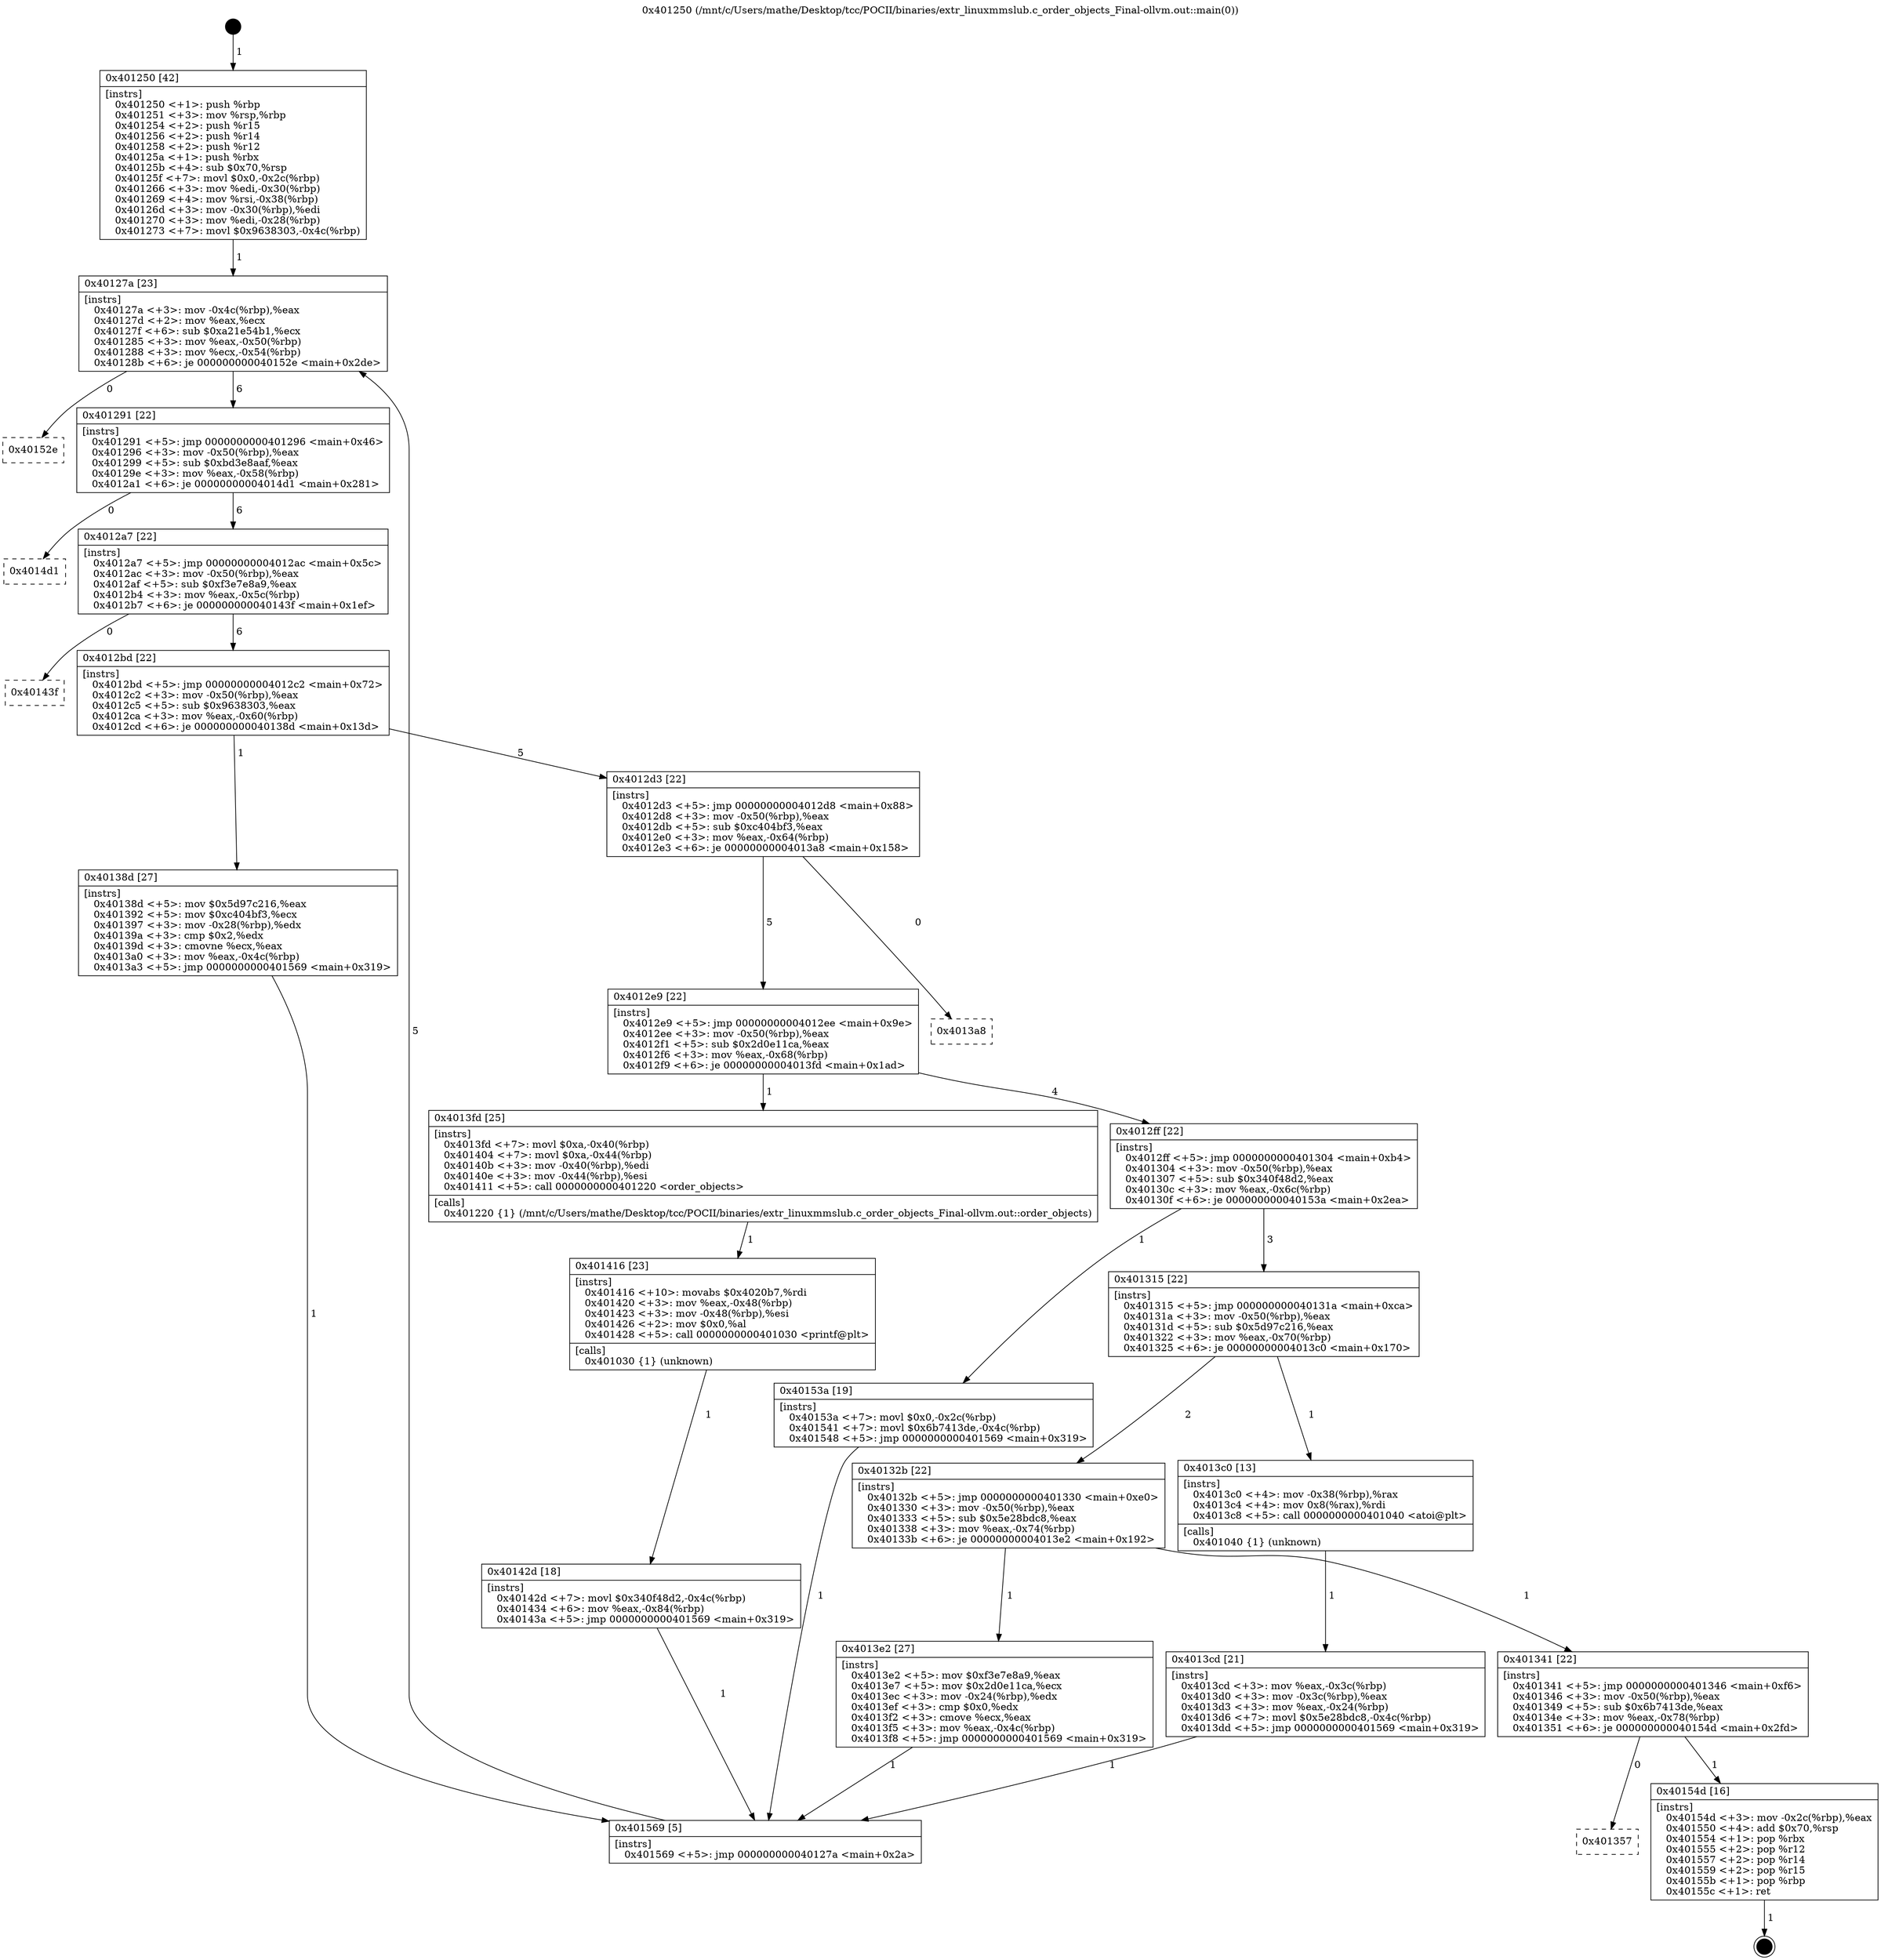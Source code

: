 digraph "0x401250" {
  label = "0x401250 (/mnt/c/Users/mathe/Desktop/tcc/POCII/binaries/extr_linuxmmslub.c_order_objects_Final-ollvm.out::main(0))"
  labelloc = "t"
  node[shape=record]

  Entry [label="",width=0.3,height=0.3,shape=circle,fillcolor=black,style=filled]
  "0x40127a" [label="{
     0x40127a [23]\l
     | [instrs]\l
     &nbsp;&nbsp;0x40127a \<+3\>: mov -0x4c(%rbp),%eax\l
     &nbsp;&nbsp;0x40127d \<+2\>: mov %eax,%ecx\l
     &nbsp;&nbsp;0x40127f \<+6\>: sub $0xa21e54b1,%ecx\l
     &nbsp;&nbsp;0x401285 \<+3\>: mov %eax,-0x50(%rbp)\l
     &nbsp;&nbsp;0x401288 \<+3\>: mov %ecx,-0x54(%rbp)\l
     &nbsp;&nbsp;0x40128b \<+6\>: je 000000000040152e \<main+0x2de\>\l
  }"]
  "0x40152e" [label="{
     0x40152e\l
  }", style=dashed]
  "0x401291" [label="{
     0x401291 [22]\l
     | [instrs]\l
     &nbsp;&nbsp;0x401291 \<+5\>: jmp 0000000000401296 \<main+0x46\>\l
     &nbsp;&nbsp;0x401296 \<+3\>: mov -0x50(%rbp),%eax\l
     &nbsp;&nbsp;0x401299 \<+5\>: sub $0xbd3e8aaf,%eax\l
     &nbsp;&nbsp;0x40129e \<+3\>: mov %eax,-0x58(%rbp)\l
     &nbsp;&nbsp;0x4012a1 \<+6\>: je 00000000004014d1 \<main+0x281\>\l
  }"]
  Exit [label="",width=0.3,height=0.3,shape=circle,fillcolor=black,style=filled,peripheries=2]
  "0x4014d1" [label="{
     0x4014d1\l
  }", style=dashed]
  "0x4012a7" [label="{
     0x4012a7 [22]\l
     | [instrs]\l
     &nbsp;&nbsp;0x4012a7 \<+5\>: jmp 00000000004012ac \<main+0x5c\>\l
     &nbsp;&nbsp;0x4012ac \<+3\>: mov -0x50(%rbp),%eax\l
     &nbsp;&nbsp;0x4012af \<+5\>: sub $0xf3e7e8a9,%eax\l
     &nbsp;&nbsp;0x4012b4 \<+3\>: mov %eax,-0x5c(%rbp)\l
     &nbsp;&nbsp;0x4012b7 \<+6\>: je 000000000040143f \<main+0x1ef\>\l
  }"]
  "0x401357" [label="{
     0x401357\l
  }", style=dashed]
  "0x40143f" [label="{
     0x40143f\l
  }", style=dashed]
  "0x4012bd" [label="{
     0x4012bd [22]\l
     | [instrs]\l
     &nbsp;&nbsp;0x4012bd \<+5\>: jmp 00000000004012c2 \<main+0x72\>\l
     &nbsp;&nbsp;0x4012c2 \<+3\>: mov -0x50(%rbp),%eax\l
     &nbsp;&nbsp;0x4012c5 \<+5\>: sub $0x9638303,%eax\l
     &nbsp;&nbsp;0x4012ca \<+3\>: mov %eax,-0x60(%rbp)\l
     &nbsp;&nbsp;0x4012cd \<+6\>: je 000000000040138d \<main+0x13d\>\l
  }"]
  "0x40154d" [label="{
     0x40154d [16]\l
     | [instrs]\l
     &nbsp;&nbsp;0x40154d \<+3\>: mov -0x2c(%rbp),%eax\l
     &nbsp;&nbsp;0x401550 \<+4\>: add $0x70,%rsp\l
     &nbsp;&nbsp;0x401554 \<+1\>: pop %rbx\l
     &nbsp;&nbsp;0x401555 \<+2\>: pop %r12\l
     &nbsp;&nbsp;0x401557 \<+2\>: pop %r14\l
     &nbsp;&nbsp;0x401559 \<+2\>: pop %r15\l
     &nbsp;&nbsp;0x40155b \<+1\>: pop %rbp\l
     &nbsp;&nbsp;0x40155c \<+1\>: ret\l
  }"]
  "0x40138d" [label="{
     0x40138d [27]\l
     | [instrs]\l
     &nbsp;&nbsp;0x40138d \<+5\>: mov $0x5d97c216,%eax\l
     &nbsp;&nbsp;0x401392 \<+5\>: mov $0xc404bf3,%ecx\l
     &nbsp;&nbsp;0x401397 \<+3\>: mov -0x28(%rbp),%edx\l
     &nbsp;&nbsp;0x40139a \<+3\>: cmp $0x2,%edx\l
     &nbsp;&nbsp;0x40139d \<+3\>: cmovne %ecx,%eax\l
     &nbsp;&nbsp;0x4013a0 \<+3\>: mov %eax,-0x4c(%rbp)\l
     &nbsp;&nbsp;0x4013a3 \<+5\>: jmp 0000000000401569 \<main+0x319\>\l
  }"]
  "0x4012d3" [label="{
     0x4012d3 [22]\l
     | [instrs]\l
     &nbsp;&nbsp;0x4012d3 \<+5\>: jmp 00000000004012d8 \<main+0x88\>\l
     &nbsp;&nbsp;0x4012d8 \<+3\>: mov -0x50(%rbp),%eax\l
     &nbsp;&nbsp;0x4012db \<+5\>: sub $0xc404bf3,%eax\l
     &nbsp;&nbsp;0x4012e0 \<+3\>: mov %eax,-0x64(%rbp)\l
     &nbsp;&nbsp;0x4012e3 \<+6\>: je 00000000004013a8 \<main+0x158\>\l
  }"]
  "0x401569" [label="{
     0x401569 [5]\l
     | [instrs]\l
     &nbsp;&nbsp;0x401569 \<+5\>: jmp 000000000040127a \<main+0x2a\>\l
  }"]
  "0x401250" [label="{
     0x401250 [42]\l
     | [instrs]\l
     &nbsp;&nbsp;0x401250 \<+1\>: push %rbp\l
     &nbsp;&nbsp;0x401251 \<+3\>: mov %rsp,%rbp\l
     &nbsp;&nbsp;0x401254 \<+2\>: push %r15\l
     &nbsp;&nbsp;0x401256 \<+2\>: push %r14\l
     &nbsp;&nbsp;0x401258 \<+2\>: push %r12\l
     &nbsp;&nbsp;0x40125a \<+1\>: push %rbx\l
     &nbsp;&nbsp;0x40125b \<+4\>: sub $0x70,%rsp\l
     &nbsp;&nbsp;0x40125f \<+7\>: movl $0x0,-0x2c(%rbp)\l
     &nbsp;&nbsp;0x401266 \<+3\>: mov %edi,-0x30(%rbp)\l
     &nbsp;&nbsp;0x401269 \<+4\>: mov %rsi,-0x38(%rbp)\l
     &nbsp;&nbsp;0x40126d \<+3\>: mov -0x30(%rbp),%edi\l
     &nbsp;&nbsp;0x401270 \<+3\>: mov %edi,-0x28(%rbp)\l
     &nbsp;&nbsp;0x401273 \<+7\>: movl $0x9638303,-0x4c(%rbp)\l
  }"]
  "0x40142d" [label="{
     0x40142d [18]\l
     | [instrs]\l
     &nbsp;&nbsp;0x40142d \<+7\>: movl $0x340f48d2,-0x4c(%rbp)\l
     &nbsp;&nbsp;0x401434 \<+6\>: mov %eax,-0x84(%rbp)\l
     &nbsp;&nbsp;0x40143a \<+5\>: jmp 0000000000401569 \<main+0x319\>\l
  }"]
  "0x4013a8" [label="{
     0x4013a8\l
  }", style=dashed]
  "0x4012e9" [label="{
     0x4012e9 [22]\l
     | [instrs]\l
     &nbsp;&nbsp;0x4012e9 \<+5\>: jmp 00000000004012ee \<main+0x9e\>\l
     &nbsp;&nbsp;0x4012ee \<+3\>: mov -0x50(%rbp),%eax\l
     &nbsp;&nbsp;0x4012f1 \<+5\>: sub $0x2d0e11ca,%eax\l
     &nbsp;&nbsp;0x4012f6 \<+3\>: mov %eax,-0x68(%rbp)\l
     &nbsp;&nbsp;0x4012f9 \<+6\>: je 00000000004013fd \<main+0x1ad\>\l
  }"]
  "0x401416" [label="{
     0x401416 [23]\l
     | [instrs]\l
     &nbsp;&nbsp;0x401416 \<+10\>: movabs $0x4020b7,%rdi\l
     &nbsp;&nbsp;0x401420 \<+3\>: mov %eax,-0x48(%rbp)\l
     &nbsp;&nbsp;0x401423 \<+3\>: mov -0x48(%rbp),%esi\l
     &nbsp;&nbsp;0x401426 \<+2\>: mov $0x0,%al\l
     &nbsp;&nbsp;0x401428 \<+5\>: call 0000000000401030 \<printf@plt\>\l
     | [calls]\l
     &nbsp;&nbsp;0x401030 \{1\} (unknown)\l
  }"]
  "0x4013fd" [label="{
     0x4013fd [25]\l
     | [instrs]\l
     &nbsp;&nbsp;0x4013fd \<+7\>: movl $0xa,-0x40(%rbp)\l
     &nbsp;&nbsp;0x401404 \<+7\>: movl $0xa,-0x44(%rbp)\l
     &nbsp;&nbsp;0x40140b \<+3\>: mov -0x40(%rbp),%edi\l
     &nbsp;&nbsp;0x40140e \<+3\>: mov -0x44(%rbp),%esi\l
     &nbsp;&nbsp;0x401411 \<+5\>: call 0000000000401220 \<order_objects\>\l
     | [calls]\l
     &nbsp;&nbsp;0x401220 \{1\} (/mnt/c/Users/mathe/Desktop/tcc/POCII/binaries/extr_linuxmmslub.c_order_objects_Final-ollvm.out::order_objects)\l
  }"]
  "0x4012ff" [label="{
     0x4012ff [22]\l
     | [instrs]\l
     &nbsp;&nbsp;0x4012ff \<+5\>: jmp 0000000000401304 \<main+0xb4\>\l
     &nbsp;&nbsp;0x401304 \<+3\>: mov -0x50(%rbp),%eax\l
     &nbsp;&nbsp;0x401307 \<+5\>: sub $0x340f48d2,%eax\l
     &nbsp;&nbsp;0x40130c \<+3\>: mov %eax,-0x6c(%rbp)\l
     &nbsp;&nbsp;0x40130f \<+6\>: je 000000000040153a \<main+0x2ea\>\l
  }"]
  "0x401341" [label="{
     0x401341 [22]\l
     | [instrs]\l
     &nbsp;&nbsp;0x401341 \<+5\>: jmp 0000000000401346 \<main+0xf6\>\l
     &nbsp;&nbsp;0x401346 \<+3\>: mov -0x50(%rbp),%eax\l
     &nbsp;&nbsp;0x401349 \<+5\>: sub $0x6b7413de,%eax\l
     &nbsp;&nbsp;0x40134e \<+3\>: mov %eax,-0x78(%rbp)\l
     &nbsp;&nbsp;0x401351 \<+6\>: je 000000000040154d \<main+0x2fd\>\l
  }"]
  "0x40153a" [label="{
     0x40153a [19]\l
     | [instrs]\l
     &nbsp;&nbsp;0x40153a \<+7\>: movl $0x0,-0x2c(%rbp)\l
     &nbsp;&nbsp;0x401541 \<+7\>: movl $0x6b7413de,-0x4c(%rbp)\l
     &nbsp;&nbsp;0x401548 \<+5\>: jmp 0000000000401569 \<main+0x319\>\l
  }"]
  "0x401315" [label="{
     0x401315 [22]\l
     | [instrs]\l
     &nbsp;&nbsp;0x401315 \<+5\>: jmp 000000000040131a \<main+0xca\>\l
     &nbsp;&nbsp;0x40131a \<+3\>: mov -0x50(%rbp),%eax\l
     &nbsp;&nbsp;0x40131d \<+5\>: sub $0x5d97c216,%eax\l
     &nbsp;&nbsp;0x401322 \<+3\>: mov %eax,-0x70(%rbp)\l
     &nbsp;&nbsp;0x401325 \<+6\>: je 00000000004013c0 \<main+0x170\>\l
  }"]
  "0x4013e2" [label="{
     0x4013e2 [27]\l
     | [instrs]\l
     &nbsp;&nbsp;0x4013e2 \<+5\>: mov $0xf3e7e8a9,%eax\l
     &nbsp;&nbsp;0x4013e7 \<+5\>: mov $0x2d0e11ca,%ecx\l
     &nbsp;&nbsp;0x4013ec \<+3\>: mov -0x24(%rbp),%edx\l
     &nbsp;&nbsp;0x4013ef \<+3\>: cmp $0x0,%edx\l
     &nbsp;&nbsp;0x4013f2 \<+3\>: cmove %ecx,%eax\l
     &nbsp;&nbsp;0x4013f5 \<+3\>: mov %eax,-0x4c(%rbp)\l
     &nbsp;&nbsp;0x4013f8 \<+5\>: jmp 0000000000401569 \<main+0x319\>\l
  }"]
  "0x4013c0" [label="{
     0x4013c0 [13]\l
     | [instrs]\l
     &nbsp;&nbsp;0x4013c0 \<+4\>: mov -0x38(%rbp),%rax\l
     &nbsp;&nbsp;0x4013c4 \<+4\>: mov 0x8(%rax),%rdi\l
     &nbsp;&nbsp;0x4013c8 \<+5\>: call 0000000000401040 \<atoi@plt\>\l
     | [calls]\l
     &nbsp;&nbsp;0x401040 \{1\} (unknown)\l
  }"]
  "0x40132b" [label="{
     0x40132b [22]\l
     | [instrs]\l
     &nbsp;&nbsp;0x40132b \<+5\>: jmp 0000000000401330 \<main+0xe0\>\l
     &nbsp;&nbsp;0x401330 \<+3\>: mov -0x50(%rbp),%eax\l
     &nbsp;&nbsp;0x401333 \<+5\>: sub $0x5e28bdc8,%eax\l
     &nbsp;&nbsp;0x401338 \<+3\>: mov %eax,-0x74(%rbp)\l
     &nbsp;&nbsp;0x40133b \<+6\>: je 00000000004013e2 \<main+0x192\>\l
  }"]
  "0x4013cd" [label="{
     0x4013cd [21]\l
     | [instrs]\l
     &nbsp;&nbsp;0x4013cd \<+3\>: mov %eax,-0x3c(%rbp)\l
     &nbsp;&nbsp;0x4013d0 \<+3\>: mov -0x3c(%rbp),%eax\l
     &nbsp;&nbsp;0x4013d3 \<+3\>: mov %eax,-0x24(%rbp)\l
     &nbsp;&nbsp;0x4013d6 \<+7\>: movl $0x5e28bdc8,-0x4c(%rbp)\l
     &nbsp;&nbsp;0x4013dd \<+5\>: jmp 0000000000401569 \<main+0x319\>\l
  }"]
  Entry -> "0x401250" [label=" 1"]
  "0x40127a" -> "0x40152e" [label=" 0"]
  "0x40127a" -> "0x401291" [label=" 6"]
  "0x40154d" -> Exit [label=" 1"]
  "0x401291" -> "0x4014d1" [label=" 0"]
  "0x401291" -> "0x4012a7" [label=" 6"]
  "0x401341" -> "0x401357" [label=" 0"]
  "0x4012a7" -> "0x40143f" [label=" 0"]
  "0x4012a7" -> "0x4012bd" [label=" 6"]
  "0x401341" -> "0x40154d" [label=" 1"]
  "0x4012bd" -> "0x40138d" [label=" 1"]
  "0x4012bd" -> "0x4012d3" [label=" 5"]
  "0x40138d" -> "0x401569" [label=" 1"]
  "0x401250" -> "0x40127a" [label=" 1"]
  "0x401569" -> "0x40127a" [label=" 5"]
  "0x40153a" -> "0x401569" [label=" 1"]
  "0x4012d3" -> "0x4013a8" [label=" 0"]
  "0x4012d3" -> "0x4012e9" [label=" 5"]
  "0x40142d" -> "0x401569" [label=" 1"]
  "0x4012e9" -> "0x4013fd" [label=" 1"]
  "0x4012e9" -> "0x4012ff" [label=" 4"]
  "0x401416" -> "0x40142d" [label=" 1"]
  "0x4012ff" -> "0x40153a" [label=" 1"]
  "0x4012ff" -> "0x401315" [label=" 3"]
  "0x4013fd" -> "0x401416" [label=" 1"]
  "0x401315" -> "0x4013c0" [label=" 1"]
  "0x401315" -> "0x40132b" [label=" 2"]
  "0x4013c0" -> "0x4013cd" [label=" 1"]
  "0x4013cd" -> "0x401569" [label=" 1"]
  "0x4013e2" -> "0x401569" [label=" 1"]
  "0x40132b" -> "0x4013e2" [label=" 1"]
  "0x40132b" -> "0x401341" [label=" 1"]
}
